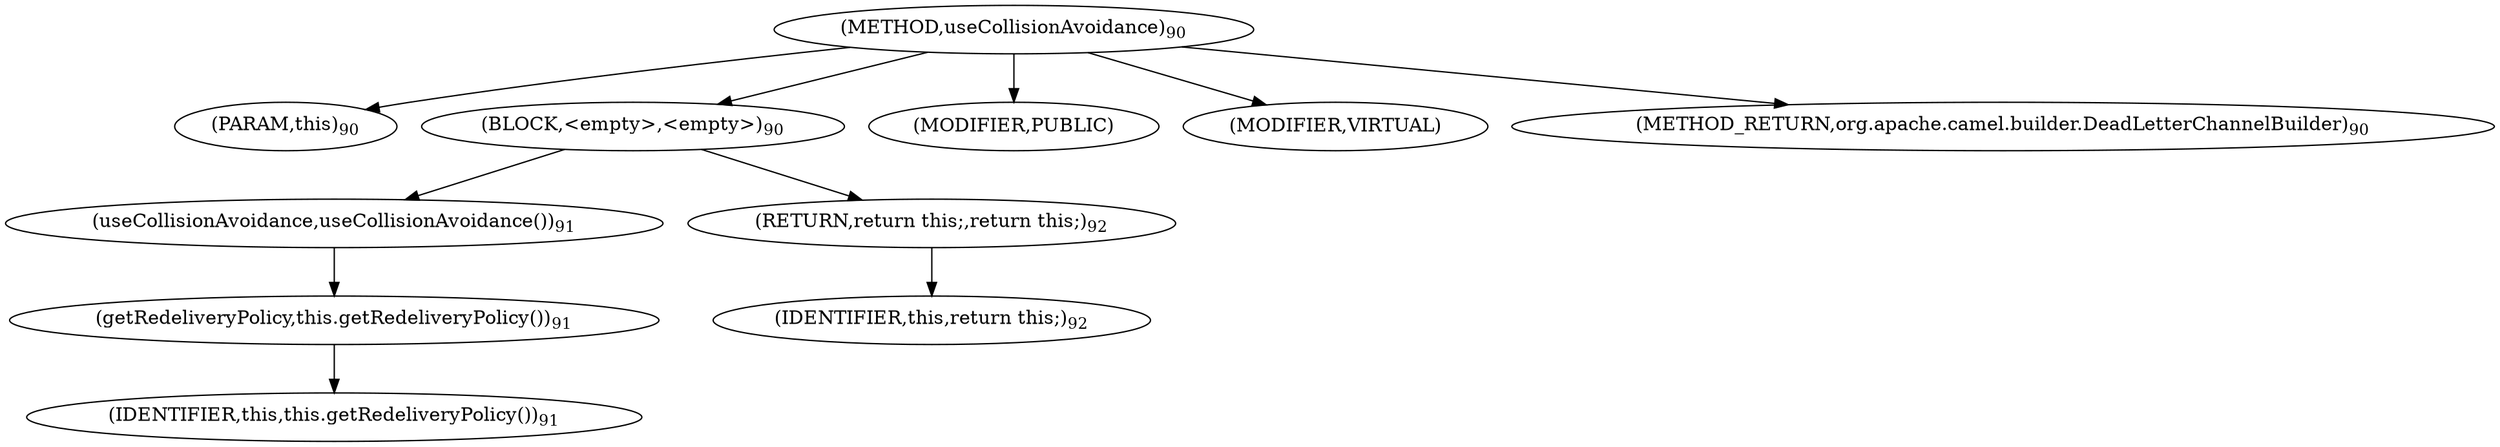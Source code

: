 digraph "useCollisionAvoidance" {  
"256" [label = <(METHOD,useCollisionAvoidance)<SUB>90</SUB>> ]
"31" [label = <(PARAM,this)<SUB>90</SUB>> ]
"257" [label = <(BLOCK,&lt;empty&gt;,&lt;empty&gt;)<SUB>90</SUB>> ]
"258" [label = <(useCollisionAvoidance,useCollisionAvoidance())<SUB>91</SUB>> ]
"259" [label = <(getRedeliveryPolicy,this.getRedeliveryPolicy())<SUB>91</SUB>> ]
"30" [label = <(IDENTIFIER,this,this.getRedeliveryPolicy())<SUB>91</SUB>> ]
"260" [label = <(RETURN,return this;,return this;)<SUB>92</SUB>> ]
"32" [label = <(IDENTIFIER,this,return this;)<SUB>92</SUB>> ]
"261" [label = <(MODIFIER,PUBLIC)> ]
"262" [label = <(MODIFIER,VIRTUAL)> ]
"263" [label = <(METHOD_RETURN,org.apache.camel.builder.DeadLetterChannelBuilder)<SUB>90</SUB>> ]
  "256" -> "31" 
  "256" -> "257" 
  "256" -> "261" 
  "256" -> "262" 
  "256" -> "263" 
  "257" -> "258" 
  "257" -> "260" 
  "258" -> "259" 
  "259" -> "30" 
  "260" -> "32" 
}
